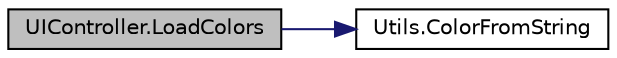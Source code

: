 digraph "UIController.LoadColors"
{
 // INTERACTIVE_SVG=YES
 // LATEX_PDF_SIZE
  edge [fontname="Helvetica",fontsize="10",labelfontname="Helvetica",labelfontsize="10"];
  node [fontname="Helvetica",fontsize="10",shape=record];
  rankdir="LR";
  Node1 [label="UIController.LoadColors",height=0.2,width=0.4,color="black", fillcolor="grey75", style="filled", fontcolor="black",tooltip="Loads all the necessary colors for all the dynamic UIs in the game"];
  Node1 -> Node2 [color="midnightblue",fontsize="10",style="solid",fontname="Helvetica"];
  Node2 [label="Utils.ColorFromString",height=0.2,width=0.4,color="black", fillcolor="white", style="filled",URL="$class_utils.html#ab9e5182f0bed89c77ffe578768c9c8c2",tooltip="Pass a hex string and you get the Color."];
}
